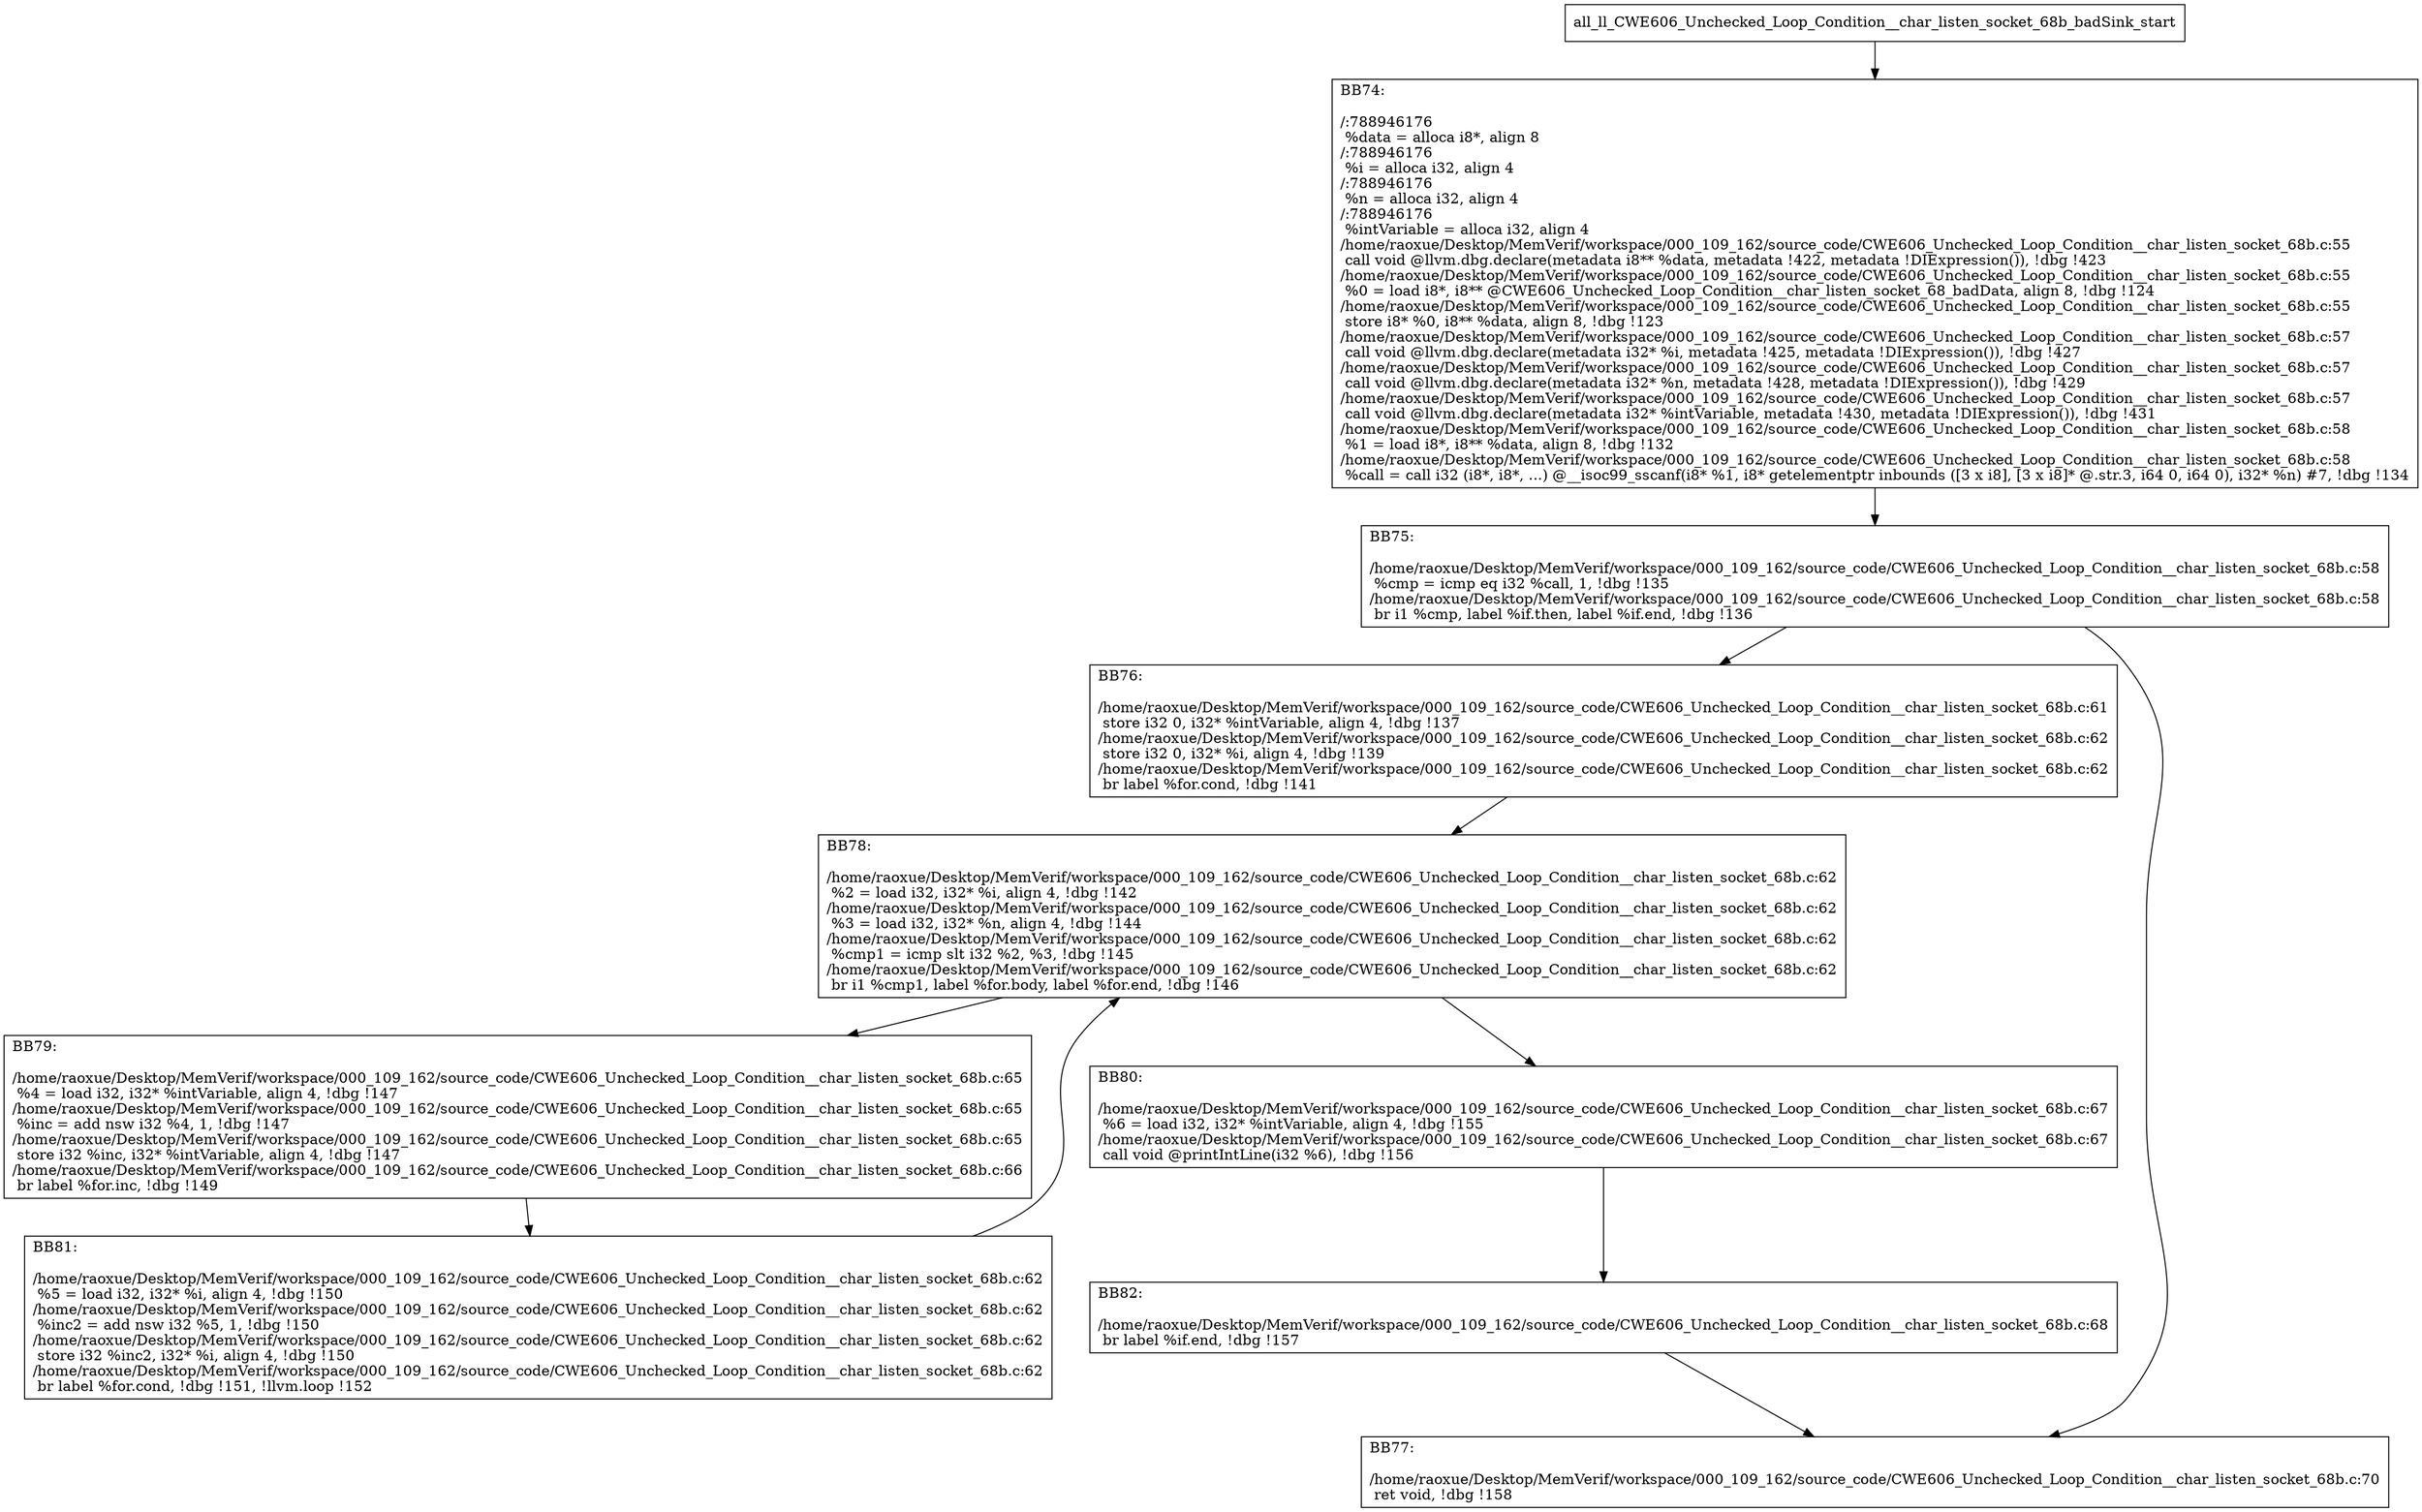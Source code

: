 digraph "CFG for'all_ll_CWE606_Unchecked_Loop_Condition__char_listen_socket_68b_badSink' function" {
	BBall_ll_CWE606_Unchecked_Loop_Condition__char_listen_socket_68b_badSink_start[shape=record,label="{all_ll_CWE606_Unchecked_Loop_Condition__char_listen_socket_68b_badSink_start}"];
	BBall_ll_CWE606_Unchecked_Loop_Condition__char_listen_socket_68b_badSink_start-> all_ll_CWE606_Unchecked_Loop_Condition__char_listen_socket_68b_badSinkBB74;
	all_ll_CWE606_Unchecked_Loop_Condition__char_listen_socket_68b_badSinkBB74 [shape=record, label="{BB74:\l\l/:788946176\l
  %data = alloca i8*, align 8\l
/:788946176\l
  %i = alloca i32, align 4\l
/:788946176\l
  %n = alloca i32, align 4\l
/:788946176\l
  %intVariable = alloca i32, align 4\l
/home/raoxue/Desktop/MemVerif/workspace/000_109_162/source_code/CWE606_Unchecked_Loop_Condition__char_listen_socket_68b.c:55\l
  call void @llvm.dbg.declare(metadata i8** %data, metadata !422, metadata !DIExpression()), !dbg !423\l
/home/raoxue/Desktop/MemVerif/workspace/000_109_162/source_code/CWE606_Unchecked_Loop_Condition__char_listen_socket_68b.c:55\l
  %0 = load i8*, i8** @CWE606_Unchecked_Loop_Condition__char_listen_socket_68_badData, align 8, !dbg !124\l
/home/raoxue/Desktop/MemVerif/workspace/000_109_162/source_code/CWE606_Unchecked_Loop_Condition__char_listen_socket_68b.c:55\l
  store i8* %0, i8** %data, align 8, !dbg !123\l
/home/raoxue/Desktop/MemVerif/workspace/000_109_162/source_code/CWE606_Unchecked_Loop_Condition__char_listen_socket_68b.c:57\l
  call void @llvm.dbg.declare(metadata i32* %i, metadata !425, metadata !DIExpression()), !dbg !427\l
/home/raoxue/Desktop/MemVerif/workspace/000_109_162/source_code/CWE606_Unchecked_Loop_Condition__char_listen_socket_68b.c:57\l
  call void @llvm.dbg.declare(metadata i32* %n, metadata !428, metadata !DIExpression()), !dbg !429\l
/home/raoxue/Desktop/MemVerif/workspace/000_109_162/source_code/CWE606_Unchecked_Loop_Condition__char_listen_socket_68b.c:57\l
  call void @llvm.dbg.declare(metadata i32* %intVariable, metadata !430, metadata !DIExpression()), !dbg !431\l
/home/raoxue/Desktop/MemVerif/workspace/000_109_162/source_code/CWE606_Unchecked_Loop_Condition__char_listen_socket_68b.c:58\l
  %1 = load i8*, i8** %data, align 8, !dbg !132\l
/home/raoxue/Desktop/MemVerif/workspace/000_109_162/source_code/CWE606_Unchecked_Loop_Condition__char_listen_socket_68b.c:58\l
  %call = call i32 (i8*, i8*, ...) @__isoc99_sscanf(i8* %1, i8* getelementptr inbounds ([3 x i8], [3 x i8]* @.str.3, i64 0, i64 0), i32* %n) #7, !dbg !134\l
}"];
	all_ll_CWE606_Unchecked_Loop_Condition__char_listen_socket_68b_badSinkBB74-> all_ll_CWE606_Unchecked_Loop_Condition__char_listen_socket_68b_badSinkBB75;
	all_ll_CWE606_Unchecked_Loop_Condition__char_listen_socket_68b_badSinkBB75 [shape=record, label="{BB75:\l\l/home/raoxue/Desktop/MemVerif/workspace/000_109_162/source_code/CWE606_Unchecked_Loop_Condition__char_listen_socket_68b.c:58\l
  %cmp = icmp eq i32 %call, 1, !dbg !135\l
/home/raoxue/Desktop/MemVerif/workspace/000_109_162/source_code/CWE606_Unchecked_Loop_Condition__char_listen_socket_68b.c:58\l
  br i1 %cmp, label %if.then, label %if.end, !dbg !136\l
}"];
	all_ll_CWE606_Unchecked_Loop_Condition__char_listen_socket_68b_badSinkBB75-> all_ll_CWE606_Unchecked_Loop_Condition__char_listen_socket_68b_badSinkBB76;
	all_ll_CWE606_Unchecked_Loop_Condition__char_listen_socket_68b_badSinkBB75-> all_ll_CWE606_Unchecked_Loop_Condition__char_listen_socket_68b_badSinkBB77;
	all_ll_CWE606_Unchecked_Loop_Condition__char_listen_socket_68b_badSinkBB76 [shape=record, label="{BB76:\l\l/home/raoxue/Desktop/MemVerif/workspace/000_109_162/source_code/CWE606_Unchecked_Loop_Condition__char_listen_socket_68b.c:61\l
  store i32 0, i32* %intVariable, align 4, !dbg !137\l
/home/raoxue/Desktop/MemVerif/workspace/000_109_162/source_code/CWE606_Unchecked_Loop_Condition__char_listen_socket_68b.c:62\l
  store i32 0, i32* %i, align 4, !dbg !139\l
/home/raoxue/Desktop/MemVerif/workspace/000_109_162/source_code/CWE606_Unchecked_Loop_Condition__char_listen_socket_68b.c:62\l
  br label %for.cond, !dbg !141\l
}"];
	all_ll_CWE606_Unchecked_Loop_Condition__char_listen_socket_68b_badSinkBB76-> all_ll_CWE606_Unchecked_Loop_Condition__char_listen_socket_68b_badSinkBB78;
	all_ll_CWE606_Unchecked_Loop_Condition__char_listen_socket_68b_badSinkBB78 [shape=record, label="{BB78:\l\l/home/raoxue/Desktop/MemVerif/workspace/000_109_162/source_code/CWE606_Unchecked_Loop_Condition__char_listen_socket_68b.c:62\l
  %2 = load i32, i32* %i, align 4, !dbg !142\l
/home/raoxue/Desktop/MemVerif/workspace/000_109_162/source_code/CWE606_Unchecked_Loop_Condition__char_listen_socket_68b.c:62\l
  %3 = load i32, i32* %n, align 4, !dbg !144\l
/home/raoxue/Desktop/MemVerif/workspace/000_109_162/source_code/CWE606_Unchecked_Loop_Condition__char_listen_socket_68b.c:62\l
  %cmp1 = icmp slt i32 %2, %3, !dbg !145\l
/home/raoxue/Desktop/MemVerif/workspace/000_109_162/source_code/CWE606_Unchecked_Loop_Condition__char_listen_socket_68b.c:62\l
  br i1 %cmp1, label %for.body, label %for.end, !dbg !146\l
}"];
	all_ll_CWE606_Unchecked_Loop_Condition__char_listen_socket_68b_badSinkBB78-> all_ll_CWE606_Unchecked_Loop_Condition__char_listen_socket_68b_badSinkBB79;
	all_ll_CWE606_Unchecked_Loop_Condition__char_listen_socket_68b_badSinkBB78-> all_ll_CWE606_Unchecked_Loop_Condition__char_listen_socket_68b_badSinkBB80;
	all_ll_CWE606_Unchecked_Loop_Condition__char_listen_socket_68b_badSinkBB79 [shape=record, label="{BB79:\l\l/home/raoxue/Desktop/MemVerif/workspace/000_109_162/source_code/CWE606_Unchecked_Loop_Condition__char_listen_socket_68b.c:65\l
  %4 = load i32, i32* %intVariable, align 4, !dbg !147\l
/home/raoxue/Desktop/MemVerif/workspace/000_109_162/source_code/CWE606_Unchecked_Loop_Condition__char_listen_socket_68b.c:65\l
  %inc = add nsw i32 %4, 1, !dbg !147\l
/home/raoxue/Desktop/MemVerif/workspace/000_109_162/source_code/CWE606_Unchecked_Loop_Condition__char_listen_socket_68b.c:65\l
  store i32 %inc, i32* %intVariable, align 4, !dbg !147\l
/home/raoxue/Desktop/MemVerif/workspace/000_109_162/source_code/CWE606_Unchecked_Loop_Condition__char_listen_socket_68b.c:66\l
  br label %for.inc, !dbg !149\l
}"];
	all_ll_CWE606_Unchecked_Loop_Condition__char_listen_socket_68b_badSinkBB79-> all_ll_CWE606_Unchecked_Loop_Condition__char_listen_socket_68b_badSinkBB81;
	all_ll_CWE606_Unchecked_Loop_Condition__char_listen_socket_68b_badSinkBB81 [shape=record, label="{BB81:\l\l/home/raoxue/Desktop/MemVerif/workspace/000_109_162/source_code/CWE606_Unchecked_Loop_Condition__char_listen_socket_68b.c:62\l
  %5 = load i32, i32* %i, align 4, !dbg !150\l
/home/raoxue/Desktop/MemVerif/workspace/000_109_162/source_code/CWE606_Unchecked_Loop_Condition__char_listen_socket_68b.c:62\l
  %inc2 = add nsw i32 %5, 1, !dbg !150\l
/home/raoxue/Desktop/MemVerif/workspace/000_109_162/source_code/CWE606_Unchecked_Loop_Condition__char_listen_socket_68b.c:62\l
  store i32 %inc2, i32* %i, align 4, !dbg !150\l
/home/raoxue/Desktop/MemVerif/workspace/000_109_162/source_code/CWE606_Unchecked_Loop_Condition__char_listen_socket_68b.c:62\l
  br label %for.cond, !dbg !151, !llvm.loop !152\l
}"];
	all_ll_CWE606_Unchecked_Loop_Condition__char_listen_socket_68b_badSinkBB81-> all_ll_CWE606_Unchecked_Loop_Condition__char_listen_socket_68b_badSinkBB78;
	all_ll_CWE606_Unchecked_Loop_Condition__char_listen_socket_68b_badSinkBB80 [shape=record, label="{BB80:\l\l/home/raoxue/Desktop/MemVerif/workspace/000_109_162/source_code/CWE606_Unchecked_Loop_Condition__char_listen_socket_68b.c:67\l
  %6 = load i32, i32* %intVariable, align 4, !dbg !155\l
/home/raoxue/Desktop/MemVerif/workspace/000_109_162/source_code/CWE606_Unchecked_Loop_Condition__char_listen_socket_68b.c:67\l
  call void @printIntLine(i32 %6), !dbg !156\l
}"];
	all_ll_CWE606_Unchecked_Loop_Condition__char_listen_socket_68b_badSinkBB80-> all_ll_CWE606_Unchecked_Loop_Condition__char_listen_socket_68b_badSinkBB82;
	all_ll_CWE606_Unchecked_Loop_Condition__char_listen_socket_68b_badSinkBB82 [shape=record, label="{BB82:\l\l/home/raoxue/Desktop/MemVerif/workspace/000_109_162/source_code/CWE606_Unchecked_Loop_Condition__char_listen_socket_68b.c:68\l
  br label %if.end, !dbg !157\l
}"];
	all_ll_CWE606_Unchecked_Loop_Condition__char_listen_socket_68b_badSinkBB82-> all_ll_CWE606_Unchecked_Loop_Condition__char_listen_socket_68b_badSinkBB77;
	all_ll_CWE606_Unchecked_Loop_Condition__char_listen_socket_68b_badSinkBB77 [shape=record, label="{BB77:\l\l/home/raoxue/Desktop/MemVerif/workspace/000_109_162/source_code/CWE606_Unchecked_Loop_Condition__char_listen_socket_68b.c:70\l
  ret void, !dbg !158\l
}"];
}
